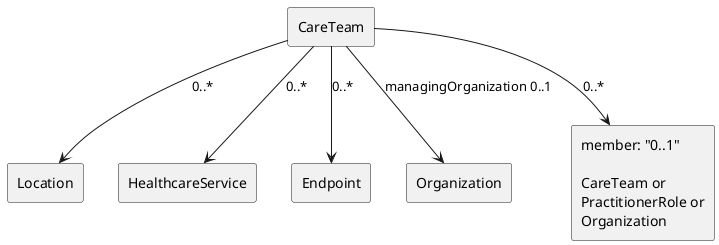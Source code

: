 @startuml

agent CareTeam as careteam
agent Location as location
agent HealthcareService as healthcare
agent Endpoint as endpoint
agent Organization as organization
agent participant [
    member: "0..1"
    
    CareTeam or 
    PractitionerRole or
    Organization   
] 

careteam --> healthcare: "0..*"
careteam --> location: "0..*"
careteam --> endpoint: "0..*"
careteam --> organization: "managingOrganization 0..1"
careteam --> participant: "0..*"

@enduml